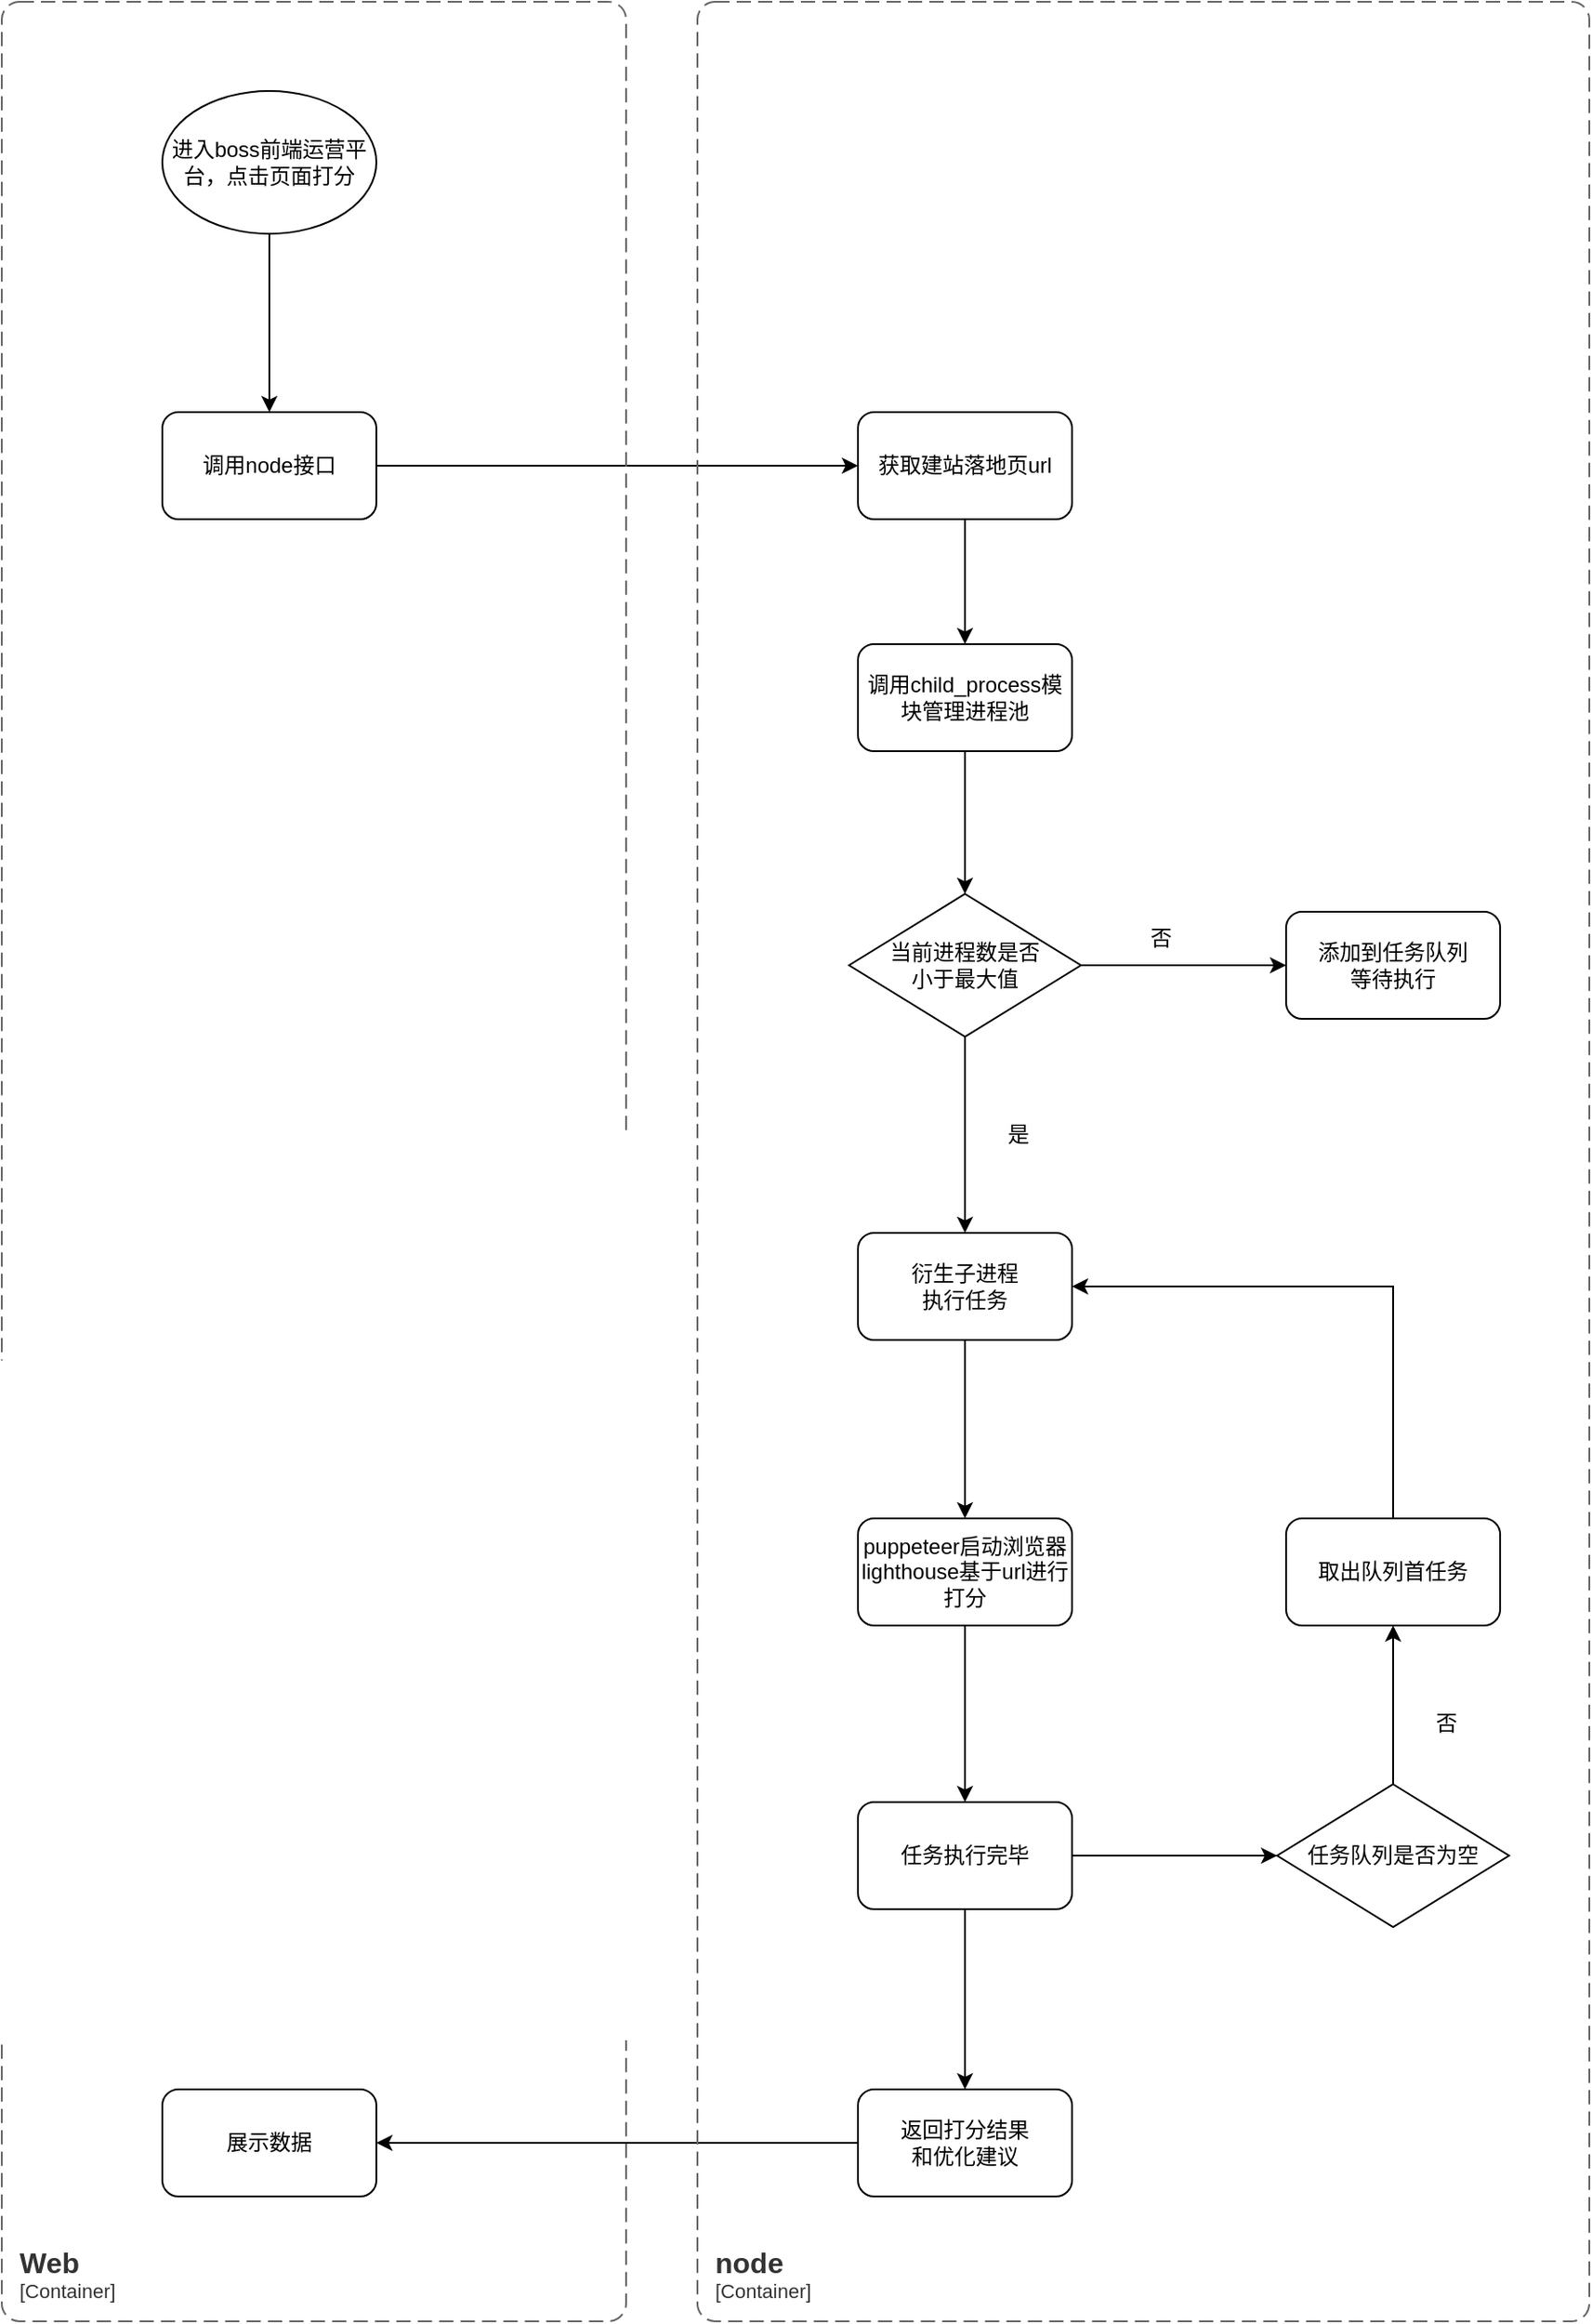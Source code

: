 <mxfile version="21.3.3" type="github">
  <diagram name="第 1 页" id="XTAGv8s2-g7qcfSyZqgv">
    <mxGraphModel dx="2868" dy="1416" grid="1" gridSize="10" guides="1" tooltips="1" connect="1" arrows="1" fold="1" page="1" pageScale="1" pageWidth="827" pageHeight="1169" math="0" shadow="0">
      <root>
        <mxCell id="0" />
        <mxCell id="1" parent="0" />
        <mxCell id="jqverSeiv8bqJbgnV4iO-18" value="" style="edgeStyle=orthogonalEdgeStyle;rounded=0;orthogonalLoop=1;jettySize=auto;html=1;" edge="1" parent="1" source="jqverSeiv8bqJbgnV4iO-1" target="jqverSeiv8bqJbgnV4iO-2">
          <mxGeometry relative="1" as="geometry" />
        </mxCell>
        <mxCell id="jqverSeiv8bqJbgnV4iO-1" value="进入boss前端运营平台，点击页面打分" style="ellipse;whiteSpace=wrap;html=1;" vertex="1" parent="1">
          <mxGeometry x="190" y="150" width="120" height="80" as="geometry" />
        </mxCell>
        <mxCell id="jqverSeiv8bqJbgnV4iO-17" value="" style="edgeStyle=orthogonalEdgeStyle;rounded=0;orthogonalLoop=1;jettySize=auto;html=1;" edge="1" parent="1" source="jqverSeiv8bqJbgnV4iO-2" target="jqverSeiv8bqJbgnV4iO-3">
          <mxGeometry relative="1" as="geometry" />
        </mxCell>
        <mxCell id="jqverSeiv8bqJbgnV4iO-2" value="调用node接口" style="rounded=1;whiteSpace=wrap;html=1;" vertex="1" parent="1">
          <mxGeometry x="190" y="330" width="120" height="60" as="geometry" />
        </mxCell>
        <mxCell id="jqverSeiv8bqJbgnV4iO-11" value="" style="edgeStyle=orthogonalEdgeStyle;rounded=0;orthogonalLoop=1;jettySize=auto;html=1;" edge="1" parent="1" source="jqverSeiv8bqJbgnV4iO-3" target="jqverSeiv8bqJbgnV4iO-4">
          <mxGeometry relative="1" as="geometry" />
        </mxCell>
        <mxCell id="jqverSeiv8bqJbgnV4iO-3" value="获取建站落地页url" style="rounded=1;whiteSpace=wrap;html=1;" vertex="1" parent="1">
          <mxGeometry x="580" y="330" width="120" height="60" as="geometry" />
        </mxCell>
        <mxCell id="jqverSeiv8bqJbgnV4iO-12" value="" style="edgeStyle=orthogonalEdgeStyle;rounded=0;orthogonalLoop=1;jettySize=auto;html=1;" edge="1" parent="1" source="jqverSeiv8bqJbgnV4iO-4" target="jqverSeiv8bqJbgnV4iO-5">
          <mxGeometry relative="1" as="geometry" />
        </mxCell>
        <mxCell id="jqverSeiv8bqJbgnV4iO-4" value="调用child_process模块管理进程池" style="rounded=1;whiteSpace=wrap;html=1;" vertex="1" parent="1">
          <mxGeometry x="580" y="460" width="120" height="60" as="geometry" />
        </mxCell>
        <mxCell id="jqverSeiv8bqJbgnV4iO-13" value="" style="edgeStyle=orthogonalEdgeStyle;rounded=0;orthogonalLoop=1;jettySize=auto;html=1;" edge="1" parent="1" source="jqverSeiv8bqJbgnV4iO-5" target="jqverSeiv8bqJbgnV4iO-6">
          <mxGeometry relative="1" as="geometry" />
        </mxCell>
        <mxCell id="jqverSeiv8bqJbgnV4iO-26" value="" style="edgeStyle=orthogonalEdgeStyle;rounded=0;orthogonalLoop=1;jettySize=auto;html=1;" edge="1" parent="1" source="jqverSeiv8bqJbgnV4iO-5" target="jqverSeiv8bqJbgnV4iO-19">
          <mxGeometry relative="1" as="geometry" />
        </mxCell>
        <mxCell id="jqverSeiv8bqJbgnV4iO-5" value="当前进程数是否&lt;br&gt;小于最大值" style="rhombus;whiteSpace=wrap;html=1;" vertex="1" parent="1">
          <mxGeometry x="575" y="600" width="130" height="80" as="geometry" />
        </mxCell>
        <mxCell id="jqverSeiv8bqJbgnV4iO-14" value="" style="edgeStyle=orthogonalEdgeStyle;rounded=0;orthogonalLoop=1;jettySize=auto;html=1;" edge="1" parent="1" source="jqverSeiv8bqJbgnV4iO-6" target="jqverSeiv8bqJbgnV4iO-7">
          <mxGeometry relative="1" as="geometry" />
        </mxCell>
        <mxCell id="jqverSeiv8bqJbgnV4iO-6" value="衍生子进程&lt;br&gt;执行任务" style="rounded=1;whiteSpace=wrap;html=1;" vertex="1" parent="1">
          <mxGeometry x="580" y="790" width="120" height="60" as="geometry" />
        </mxCell>
        <mxCell id="jqverSeiv8bqJbgnV4iO-23" value="" style="edgeStyle=orthogonalEdgeStyle;rounded=0;orthogonalLoop=1;jettySize=auto;html=1;" edge="1" parent="1" source="jqverSeiv8bqJbgnV4iO-7" target="jqverSeiv8bqJbgnV4iO-21">
          <mxGeometry relative="1" as="geometry" />
        </mxCell>
        <mxCell id="jqverSeiv8bqJbgnV4iO-7" value="puppeteer启动浏览器&lt;br&gt;lighthouse基于url进行打分" style="rounded=1;whiteSpace=wrap;html=1;" vertex="1" parent="1">
          <mxGeometry x="580" y="950" width="120" height="60" as="geometry" />
        </mxCell>
        <mxCell id="jqverSeiv8bqJbgnV4iO-16" value="" style="edgeStyle=orthogonalEdgeStyle;rounded=0;orthogonalLoop=1;jettySize=auto;html=1;" edge="1" parent="1" source="jqverSeiv8bqJbgnV4iO-8" target="jqverSeiv8bqJbgnV4iO-10">
          <mxGeometry relative="1" as="geometry" />
        </mxCell>
        <mxCell id="jqverSeiv8bqJbgnV4iO-8" value="返回打分结果&lt;br&gt;和优化建议" style="rounded=1;whiteSpace=wrap;html=1;" vertex="1" parent="1">
          <mxGeometry x="580" y="1270" width="120" height="60" as="geometry" />
        </mxCell>
        <mxCell id="jqverSeiv8bqJbgnV4iO-10" value="展示数据" style="rounded=1;whiteSpace=wrap;html=1;" vertex="1" parent="1">
          <mxGeometry x="190" y="1270" width="120" height="60" as="geometry" />
        </mxCell>
        <mxCell id="jqverSeiv8bqJbgnV4iO-19" value="添加到任务队列&lt;br&gt;等待执行" style="rounded=1;whiteSpace=wrap;html=1;" vertex="1" parent="1">
          <mxGeometry x="820" y="610" width="120" height="60" as="geometry" />
        </mxCell>
        <mxCell id="jqverSeiv8bqJbgnV4iO-24" value="" style="edgeStyle=orthogonalEdgeStyle;rounded=0;orthogonalLoop=1;jettySize=auto;html=1;" edge="1" parent="1" source="jqverSeiv8bqJbgnV4iO-21" target="jqverSeiv8bqJbgnV4iO-8">
          <mxGeometry relative="1" as="geometry" />
        </mxCell>
        <mxCell id="jqverSeiv8bqJbgnV4iO-34" value="" style="edgeStyle=orthogonalEdgeStyle;rounded=0;orthogonalLoop=1;jettySize=auto;html=1;" edge="1" parent="1" source="jqverSeiv8bqJbgnV4iO-21" target="jqverSeiv8bqJbgnV4iO-25">
          <mxGeometry relative="1" as="geometry" />
        </mxCell>
        <mxCell id="jqverSeiv8bqJbgnV4iO-21" value="任务执行完毕" style="rounded=1;whiteSpace=wrap;html=1;" vertex="1" parent="1">
          <mxGeometry x="580" y="1109" width="120" height="60" as="geometry" />
        </mxCell>
        <mxCell id="jqverSeiv8bqJbgnV4iO-30" value="" style="edgeStyle=orthogonalEdgeStyle;rounded=0;orthogonalLoop=1;jettySize=auto;html=1;" edge="1" parent="1" source="jqverSeiv8bqJbgnV4iO-25" target="jqverSeiv8bqJbgnV4iO-28">
          <mxGeometry relative="1" as="geometry" />
        </mxCell>
        <mxCell id="jqverSeiv8bqJbgnV4iO-25" value="任务队列是否为空" style="rhombus;whiteSpace=wrap;html=1;" vertex="1" parent="1">
          <mxGeometry x="815" y="1099" width="130" height="80" as="geometry" />
        </mxCell>
        <mxCell id="jqverSeiv8bqJbgnV4iO-28" value="取出队列首任务" style="rounded=1;whiteSpace=wrap;html=1;" vertex="1" parent="1">
          <mxGeometry x="820" y="950" width="120" height="60" as="geometry" />
        </mxCell>
        <mxCell id="jqverSeiv8bqJbgnV4iO-29" value="" style="endArrow=classic;html=1;rounded=0;exitX=0.5;exitY=0;exitDx=0;exitDy=0;entryX=1;entryY=0.5;entryDx=0;entryDy=0;" edge="1" parent="1" source="jqverSeiv8bqJbgnV4iO-28" target="jqverSeiv8bqJbgnV4iO-6">
          <mxGeometry width="50" height="50" relative="1" as="geometry">
            <mxPoint x="940" y="870" as="sourcePoint" />
            <mxPoint x="990" y="820" as="targetPoint" />
            <Array as="points">
              <mxPoint x="880" y="820" />
            </Array>
          </mxGeometry>
        </mxCell>
        <mxCell id="jqverSeiv8bqJbgnV4iO-33" value="否" style="text;html=1;strokeColor=none;fillColor=none;align=center;verticalAlign=middle;whiteSpace=wrap;rounded=0;" vertex="1" parent="1">
          <mxGeometry x="880" y="1050" width="60" height="30" as="geometry" />
        </mxCell>
        <mxCell id="jqverSeiv8bqJbgnV4iO-35" value="是" style="text;html=1;strokeColor=none;fillColor=none;align=center;verticalAlign=middle;whiteSpace=wrap;rounded=0;" vertex="1" parent="1">
          <mxGeometry x="640" y="720" width="60" height="30" as="geometry" />
        </mxCell>
        <mxCell id="jqverSeiv8bqJbgnV4iO-38" value="否" style="text;html=1;strokeColor=none;fillColor=none;align=center;verticalAlign=middle;whiteSpace=wrap;rounded=0;" vertex="1" parent="1">
          <mxGeometry x="720" y="610" width="60" height="30" as="geometry" />
        </mxCell>
        <object placeholders="1" c4Name="Web" c4Type="ContainerScopeBoundary" c4Application="Container" label="&lt;font style=&quot;font-size: 16px&quot;&gt;&lt;b&gt;&lt;div style=&quot;text-align: left&quot;&gt;%c4Name%&lt;/div&gt;&lt;/b&gt;&lt;/font&gt;&lt;div style=&quot;text-align: left&quot;&gt;[%c4Application%]&lt;/div&gt;" id="jqverSeiv8bqJbgnV4iO-42">
          <mxCell style="rounded=1;fontSize=11;whiteSpace=wrap;html=1;dashed=1;arcSize=20;fillColor=none;strokeColor=#666666;fontColor=#333333;labelBackgroundColor=none;align=left;verticalAlign=bottom;labelBorderColor=none;spacingTop=0;spacing=10;dashPattern=8 4;metaEdit=1;rotatable=0;perimeter=rectanglePerimeter;noLabel=0;labelPadding=0;allowArrows=0;connectable=0;expand=0;recursiveResize=0;editable=1;pointerEvents=0;absoluteArcSize=1;points=[[0.25,0,0],[0.5,0,0],[0.75,0,0],[1,0.25,0],[1,0.5,0],[1,0.75,0],[0.75,1,0],[0.5,1,0],[0.25,1,0],[0,0.75,0],[0,0.5,0],[0,0.25,0]];" vertex="1" parent="1">
            <mxGeometry x="100" y="100" width="350" height="1300" as="geometry" />
          </mxCell>
        </object>
        <object placeholders="1" c4Name="node" c4Type="ContainerScopeBoundary" c4Application="Container" label="&lt;font style=&quot;font-size: 16px&quot;&gt;&lt;b&gt;&lt;div style=&quot;text-align: left&quot;&gt;%c4Name%&lt;/div&gt;&lt;/b&gt;&lt;/font&gt;&lt;div style=&quot;text-align: left&quot;&gt;[%c4Application%]&lt;/div&gt;" id="jqverSeiv8bqJbgnV4iO-43">
          <mxCell style="rounded=1;fontSize=11;whiteSpace=wrap;html=1;dashed=1;arcSize=20;fillColor=none;strokeColor=#666666;fontColor=#333333;labelBackgroundColor=none;align=left;verticalAlign=bottom;labelBorderColor=none;spacingTop=0;spacing=10;dashPattern=8 4;metaEdit=1;rotatable=0;perimeter=rectanglePerimeter;noLabel=0;labelPadding=0;allowArrows=0;connectable=0;expand=0;recursiveResize=0;editable=1;pointerEvents=0;absoluteArcSize=1;points=[[0.25,0,0],[0.5,0,0],[0.75,0,0],[1,0.25,0],[1,0.5,0],[1,0.75,0],[0.75,1,0],[0.5,1,0],[0.25,1,0],[0,0.75,0],[0,0.5,0],[0,0.25,0]];" vertex="1" parent="1">
            <mxGeometry x="490" y="100" width="500" height="1300" as="geometry" />
          </mxCell>
        </object>
      </root>
    </mxGraphModel>
  </diagram>
</mxfile>
